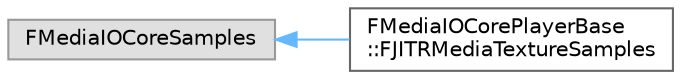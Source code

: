 digraph "Graphical Class Hierarchy"
{
 // INTERACTIVE_SVG=YES
 // LATEX_PDF_SIZE
  bgcolor="transparent";
  edge [fontname=Helvetica,fontsize=10,labelfontname=Helvetica,labelfontsize=10];
  node [fontname=Helvetica,fontsize=10,shape=box,height=0.2,width=0.4];
  rankdir="LR";
  Node0 [id="Node000000",label="FMediaIOCoreSamples",height=0.2,width=0.4,color="grey60", fillcolor="#E0E0E0", style="filled",tooltip=" "];
  Node0 -> Node1 [id="edge4356_Node000000_Node000001",dir="back",color="steelblue1",style="solid",tooltip=" "];
  Node1 [id="Node000001",label="FMediaIOCorePlayerBase\l::FJITRMediaTextureSamples",height=0.2,width=0.4,color="grey40", fillcolor="white", style="filled",URL="$d9/d99/classFMediaIOCorePlayerBase_1_1FJITRMediaTextureSamples.html",tooltip="Special JITR sample container, overrides FetchVideo to return a ProxySample that will be populated by..."];
}

